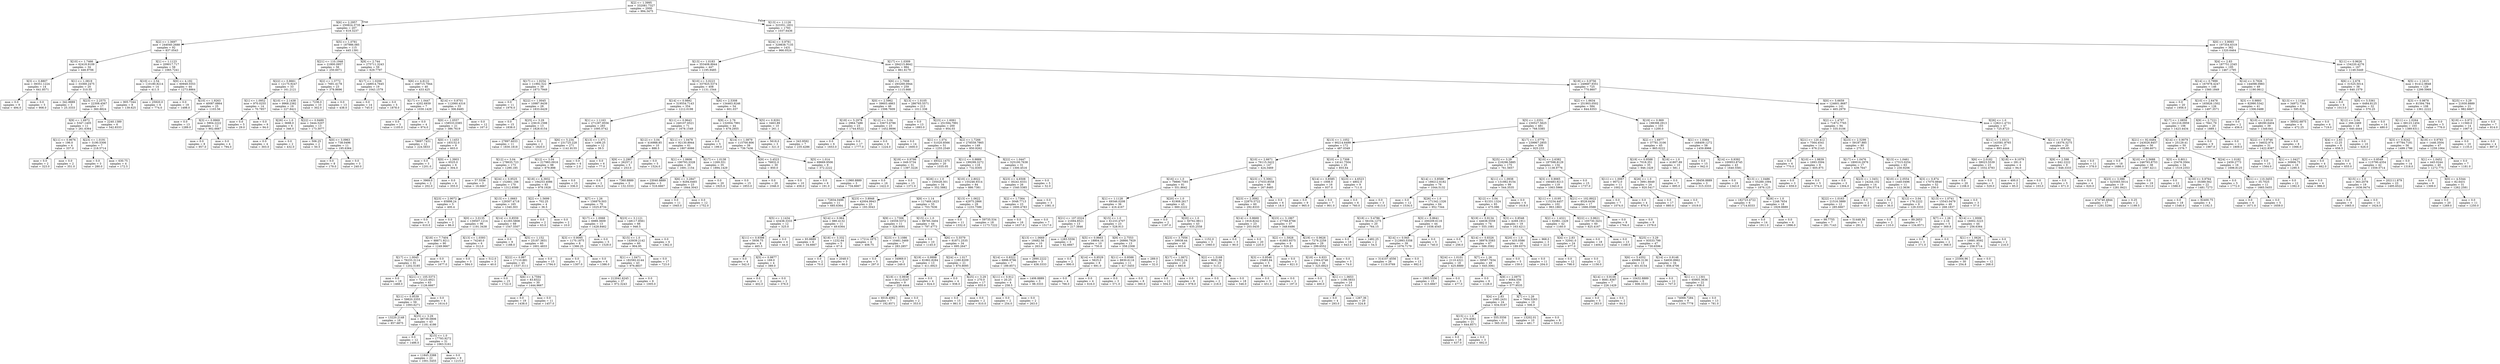 digraph Tree {
node [shape=box] ;
0 [label="X[2] <= 1.3995\nmse = 332081.7327\nsamples = 2000\nvalue = 994.3475"] ;
1 [label="X[6] <= 2.2957\nmse = 250824.3735\nsamples = 207\nvalue = 619.3237"] ;
0 -> 1 [labeldistance=2.5, labelangle=45, headlabel="True"] ;
2 [label="X[2] <= 1.3697\nmse = 244040.2688\nsamples = 92\nvalue = 837.0543"] ;
1 -> 2 ;
3 [label="X[10] <= 1.7466\nmse = 62418.9109\nsamples = 34\nvalue = 446.9706"] ;
2 -> 3 ;
4 [label="X[3] <= 0.8807\nmse = 39351.1224\nsamples = 14\nvalue = 641.8571"] ;
3 -> 4 ;
5 [label="mse = 0.0\nsamples = 9\nvalue = 494.0"] ;
4 -> 5 ;
6 [label="mse = 0.0\nsamples = 5\nvalue = 908.0"] ;
4 -> 6 ;
7 [label="X[1] <= 1.0819\nmse = 33369.2475\nsamples = 20\nvalue = 310.55"] ;
3 -> 7 ;
8 [label="mse = 342.8889\nsamples = 3\nvalue = 25.3333"] ;
7 -> 8 ;
9 [label="X[23] <= 2.2575\nmse = 22308.4567\nsamples = 17\nvalue = 360.8824"] ;
7 -> 9 ;
10 [label="X[9] <= 1.6972\nmse = 5347.1405\nsamples = 11\nvalue = 261.6364"] ;
9 -> 10 ;
11 [label="X[11] <= 0.9676\nmse = 196.0\nsamples = 4\nvalue = 337.0"] ;
10 -> 11 ;
12 [label="mse = 0.0\nsamples = 2\nvalue = 323.0"] ;
11 -> 12 ;
13 [label="mse = 0.0\nsamples = 2\nvalue = 351.0"] ;
11 -> 13 ;
14 [label="X[23] <= 1.0191\nmse = 3190.5306\nsamples = 7\nvalue = 218.5714"] ;
10 -> 14 ;
15 [label="mse = 0.0\nsamples = 3\nvalue = 280.0"] ;
14 -> 15 ;
16 [label="mse = 630.75\nsamples = 4\nvalue = 172.5"] ;
14 -> 16 ;
17 [label="mse = 2240.1389\nsamples = 6\nvalue = 542.8333"] ;
9 -> 17 ;
18 [label="X[1] <= 1.1123\nmse = 209017.717\nsamples = 58\nvalue = 1065.7241"] ;
2 -> 18 ;
19 [label="X[10] <= 2.54\nmse = 110180.8214\nsamples = 14\nvalue = 411.5"] ;
18 -> 19 ;
20 [label="mse = 905.7344\nsamples = 8\nvalue = 139.625"] ;
19 -> 20 ;
21 [label="mse = 25920.0\nsamples = 6\nvalue = 774.0"] ;
19 -> 21 ;
22 [label="X[0] <= 4.192\nmse = 60949.5553\nsamples = 44\nvalue = 1273.8864"] ;
18 -> 22 ;
23 [label="mse = 0.0\nsamples = 19\nvalue = 1498.0"] ;
22 -> 23 ;
24 [label="X[10] <= 1.9263\nmse = 40087.6864\nsamples = 25\nvalue = 1103.56"] ;
22 -> 24 ;
25 [label="mse = 0.0\nsamples = 13\nvalue = 1289.0"] ;
24 -> 25 ;
26 [label="X[3] <= 0.9969\nmse = 5904.2222\nsamples = 12\nvalue = 902.6667"] ;
24 -> 26 ;
27 [label="mse = 0.0\nsamples = 8\nvalue = 957.0"] ;
26 -> 27 ;
28 [label="mse = 0.0\nsamples = 4\nvalue = 794.0"] ;
26 -> 28 ;
29 [label="X[5] <= 1.0781\nmse = 187986.085\nsamples = 115\nvalue = 445.1391"] ;
1 -> 29 ;
30 [label="X[21] <= 110.1946\nmse = 21800.0957\nsamples = 56\nvalue = 250.6071"] ;
29 -> 30 ;
31 [label="X[22] <= 0.8661\nmse = 12175.9247\nsamples = 33\nvalue = 161.2121"] ;
30 -> 31 ;
32 [label="X[1] <= 1.0952\nmse = 970.0255\nsamples = 14\nvalue = 70.7857"] ;
31 -> 32 ;
33 [label="mse = 0.0\nsamples = 5\nvalue = 29.0"] ;
32 -> 33 ;
34 [label="mse = 0.0\nsamples = 9\nvalue = 94.0"] ;
32 -> 34 ;
35 [label="X[10] <= 2.1438\nmse = 9968.2382\nsamples = 19\nvalue = 227.8421"] ;
31 -> 35 ;
36 [label="X[26] <= 1.0\nmse = 3698.0\nsamples = 6\nvalue = 346.0"] ;
35 -> 36 ;
37 [label="mse = 0.0\nsamples = 4\nvalue = 303.0"] ;
36 -> 37 ;
38 [label="mse = 0.0\nsamples = 2\nvalue = 432.0"] ;
36 -> 38 ;
39 [label="X[22] <= 0.9489\nmse = 3444.5207\nsamples = 13\nvalue = 173.3077"] ;
35 -> 39 ;
40 [label="mse = 506.25\nsamples = 2\nvalue = 50.5"] ;
39 -> 40 ;
41 [label="X[0] <= 3.0963\nmse = 738.0496\nsamples = 11\nvalue = 195.6364"] ;
39 -> 41 ;
42 [label="mse = 0.0\nsamples = 8\nvalue = 179.0"] ;
41 -> 42 ;
43 [label="mse = 0.0\nsamples = 3\nvalue = 240.0"] ;
41 -> 43 ;
44 [label="X[2] <= 1.3772\nmse = 7691.4178\nsamples = 23\nvalue = 378.8696"] ;
30 -> 44 ;
45 [label="mse = 7236.0\nsamples = 10\nvalue = 302.0"] ;
44 -> 45 ;
46 [label="mse = 0.0\nsamples = 13\nvalue = 438.0"] ;
44 -> 46 ;
47 [label="X[9] <= 2.744\nmse = 275711.3243\nsamples = 59\nvalue = 629.7797"] ;
29 -> 47 ;
48 [label="X[17] <= 1.0206\nmse = 248914.7645\nsamples = 19\nvalue = 1043.1579"] ;
47 -> 48 ;
49 [label="mse = 0.0\nsamples = 14\nvalue = 745.0"] ;
48 -> 49 ;
50 [label="mse = 0.0\nsamples = 5\nvalue = 1878.0"] ;
48 -> 50 ;
51 [label="X[6] <= 4.8122\nmse = 168715.7944\nsamples = 40\nvalue = 433.425"] ;
47 -> 51 ;
52 [label="X[17] <= 1.0447\nmse = 4202.6939\nsamples = 7\nvalue = 1030.1429"] ;
51 -> 52 ;
53 [label="mse = 0.0\nsamples = 3\nvalue = 1105.0"] ;
52 -> 53 ;
54 [label="mse = 0.0\nsamples = 4\nvalue = 974.0"] ;
52 -> 54 ;
55 [label="X[14] <= 0.8701\nmse = 112060.4316\nsamples = 33\nvalue = 306.8485"] ;
51 -> 55 ;
56 [label="X[0] <= 1.0557\nmse = 158533.0385\nsamples = 21\nvalue = 386.7619"] ;
55 -> 56 ;
57 [label="mse = 78697.7431\nsamples = 12\nvalue = 224.5833"] ;
56 -> 57 ;
58 [label="X[0] <= 1.1453\nmse = 183152.0\nsamples = 9\nvalue = 603.0"] ;
56 -> 58 ;
59 [label="mse = 0.0\nsamples = 3\nvalue = 1201.0"] ;
58 -> 59 ;
60 [label="X[0] <= 1.3903\nmse = 6525.0\nsamples = 6\nvalue = 304.0"] ;
58 -> 60 ;
61 [label="mse = 3969.0\nsamples = 2\nvalue = 202.0"] ;
60 -> 61 ;
62 [label="mse = 0.0\nsamples = 4\nvalue = 355.0"] ;
60 -> 62 ;
63 [label="mse = 0.0\nsamples = 12\nvalue = 167.0"] ;
55 -> 63 ;
64 [label="X[13] <= 1.1126\nmse = 323351.1831\nsamples = 1793\nvalue = 1037.6436"] ;
0 -> 64 [labeldistance=2.5, labelangle=-45, headlabel="False"] ;
65 [label="X[24] <= 0.9781\nmse = 329838.7135\nsamples = 1431\nvalue = 966.0524"] ;
64 -> 65 ;
66 [label="X[13] <= 1.0183\nmse = 353408.8944\nsamples = 447\nvalue = 1195.9485"] ;
65 -> 66 ;
67 [label="X[17] <= 1.0254\nmse = 11992.522\nsamples = 39\nvalue = 1873.7949"] ;
66 -> 67 ;
68 [label="mse = 0.0\nsamples = 11\nvalue = 1976.0"] ;
67 -> 68 ;
69 [label="X[22] <= 1.0045\nmse = 10987.9439\nsamples = 28\nvalue = 1833.6429"] ;
67 -> 69 ;
70 [label="mse = 0.0\nsamples = 15\nvalue = 1838.0"] ;
69 -> 70 ;
71 [label="X[25] <= 3.29\nmse = 23619.1598\nsamples = 13\nvalue = 1828.6154"] ;
69 -> 71 ;
72 [label="mse = 27897.6033\nsamples = 11\nvalue = 1830.1818"] ;
71 -> 72 ;
73 [label="mse = 0.0\nsamples = 2\nvalue = 1820.0"] ;
71 -> 73 ;
74 [label="X[10] <= 3.0223\nmse = 337925.5374\nsamples = 408\nvalue = 1131.1544"] ;
66 -> 74 ;
75 [label="X[14] <= 0.9892\nmse = 319554.7143\nsamples = 354\nvalue = 1212.0198"] ;
74 -> 75 ;
76 [label="X[1] <= 1.1163\nmse = 271297.9556\nsamples = 283\nvalue = 1095.0742"] ;
75 -> 76 ;
77 [label="X[6] <= 5.234\nmse = 231725.228\nsamples = 271\nvalue = 1141.8155"] ;
76 -> 77 ;
78 [label="X[12] <= 3.04\nmse = 178635.723\nsamples = 173\nvalue = 1290.185"] ;
77 -> 78 ;
79 [label="mse = 57.5556\nsamples = 3\nvalue = 16.6667"] ;
78 -> 79 ;
80 [label="X[24] <= 0.9525\nmse = 152661.166\nsamples = 170\nvalue = 1312.6588"] ;
78 -> 80 ;
81 [label="X[23] <= 2.9072\nmse = 65898.24\nsamples = 5\nvalue = 400.4"] ;
80 -> 81 ;
82 [label="mse = 0.0\nsamples = 3\nvalue = 610.0"] ;
81 -> 82 ;
83 [label="mse = 0.0\nsamples = 2\nvalue = 86.0"] ;
81 -> 83 ;
84 [label="X[13] <= 1.0663\nmse = 129307.4718\nsamples = 165\nvalue = 1340.303"] ;
80 -> 84 ;
85 [label="X[0] <= 3.0135\nmse = 139507.1214\nsamples = 96\nvalue = 1191.3438"] ;
84 -> 85 ;
86 [label="X[18] <= 7.7404\nmse = 88871.9211\nsamples = 90\nvalue = 1249.9667"] ;
85 -> 86 ;
87 [label="X[17] <= 1.0045\nmse = 76233.3114\nsamples = 81\nvalue = 1202.5185"] ;
86 -> 87 ;
88 [label="mse = 0.0\nsamples = 18\nvalue = 1468.0"] ;
87 -> 88 ;
89 [label="X[21] <= 105.5373\nmse = 72123.4921\nsamples = 63\nvalue = 1126.6667"] ;
87 -> 89 ;
90 [label="X[11] <= 0.9539\nmse = 59820.3355\nsamples = 59\nvalue = 1093.6271"] ;
89 -> 90 ;
91 [label="mse = 13220.2148\nsamples = 16\nvalue = 857.6875"] ;
90 -> 91 ;
92 [label="X[25] <= 3.29\nmse = 48739.0806\nsamples = 43\nvalue = 1181.4186"] ;
90 -> 92 ;
93 [label="mse = 0.0\nsamples = 12\nvalue = 1486.0"] ;
92 -> 93 ;
94 [label="X[15] <= 1.0\nmse = 17793.9272\nsamples = 31\nvalue = 1063.5161"] ;
92 -> 94 ;
95 [label="mse = 11845.3388\nsamples = 22\nvalue = 1001.5455"] ;
94 -> 95 ;
96 [label="mse = 0.0\nsamples = 9\nvalue = 1215.0"] ;
94 -> 96 ;
97 [label="mse = 0.0\nsamples = 4\nvalue = 1614.0"] ;
89 -> 97 ;
98 [label="mse = 0.0\nsamples = 9\nvalue = 1677.0"] ;
86 -> 98 ;
99 [label="X[13] <= 1.0393\nmse = 74240.0\nsamples = 6\nvalue = 312.0"] ;
85 -> 99 ;
100 [label="mse = 0.0\nsamples = 3\nvalue = 584.0"] ;
99 -> 100 ;
101 [label="mse = 512.0\nsamples = 3\nvalue = 40.0"] ;
99 -> 101 ;
102 [label="X[14] <= 0.8559\nmse = 41293.5808\nsamples = 69\nvalue = 1547.5507"] ;
84 -> 102 ;
103 [label="mse = 0.0\nsamples = 9\nvalue = 1188.0"] ;
102 -> 103 ;
104 [label="X[5] <= 1.152\nmse = 25187.3831\nsamples = 60\nvalue = 1601.4833"] ;
102 -> 104 ;
105 [label="X[22] <= 0.997\nmse = 17110.881\nsamples = 45\nvalue = 1537.3111"] ;
104 -> 105 ;
106 [label="mse = 0.0\nsamples = 15\nvalue = 1722.0"] ;
105 -> 106 ;
107 [label="X[6] <= 4.7594\nmse = 83.8322\nsamples = 30\nvalue = 1444.9667"] ;
105 -> 107 ;
108 [label="mse = 0.0\nsamples = 19\nvalue = 1438.0"] ;
107 -> 108 ;
109 [label="mse = 0.0\nsamples = 11\nvalue = 1457.0"] ;
107 -> 109 ;
110 [label="mse = 0.0\nsamples = 15\nvalue = 1794.0"] ;
104 -> 110 ;
111 [label="X[12] <= 3.04\nmse = 217983.0916\nsamples = 98\nvalue = 879.898"] ;
77 -> 111 ;
112 [label="X[18] <= 4.3932\nmse = 194253.4086\nsamples = 83\nvalue = 978.1928"] ;
111 -> 112 ;
113 [label="X[2] <= 1.5699\nmse = 702.25\nsamples = 4\nvalue = 36.5"] ;
112 -> 113 ;
114 [label="mse = 0.0\nsamples = 2\nvalue = 63.0"] ;
113 -> 114 ;
115 [label="mse = 0.0\nsamples = 2\nvalue = 10.0"] ;
113 -> 115 ;
116 [label="X[7] <= 1.26\nmse = 156879.503\nsamples = 79\nvalue = 1025.8734"] ;
112 -> 116 ;
117 [label="X[17] <= 1.0068\nmse = 6989.3609\nsamples = 13\nvalue = 1428.8462"] ;
116 -> 117 ;
118 [label="X[3] <= 0.9095\nmse = 1170.1875\nsamples = 8\nvalue = 1366.25"] ;
117 -> 118 ;
119 [label="mse = 0.0\nsamples = 2\nvalue = 1307.0"] ;
118 -> 119 ;
120 [label="mse = 0.0\nsamples = 6\nvalue = 1386.0"] ;
118 -> 120 ;
121 [label="mse = 0.0\nsamples = 5\nvalue = 1529.0"] ;
117 -> 121 ;
122 [label="X[23] <= 3.1121\nmse = 148117.8561\nsamples = 66\nvalue = 946.5"] ;
116 -> 122 ;
123 [label="X[15] <= 1.0\nmse = 143939.2142\nsamples = 60\nvalue = 904.95"] ;
122 -> 123 ;
124 [label="X[1] <= 1.0471\nmse = 182582.6144\nsamples = 43\nvalue = 976.8837"] ;
123 -> 124 ;
125 [label="mse = 212041.6245\nsamples = 37\nvalue = 972.3243"] ;
124 -> 125 ;
126 [label="mse = 0.0\nsamples = 6\nvalue = 1005.0"] ;
124 -> 126 ;
127 [label="mse = 0.0\nsamples = 17\nvalue = 723.0"] ;
123 -> 127 ;
128 [label="mse = 0.0\nsamples = 6\nvalue = 1362.0"] ;
122 -> 128 ;
129 [label="mse = 0.0\nsamples = 15\nvalue = 336.0"] ;
111 -> 129 ;
130 [label="X[13] <= 1.071\nmse = 1406.25\nsamples = 12\nvalue = 39.5"] ;
76 -> 130 ;
131 [label="mse = 0.0\nsamples = 6\nvalue = 2.0"] ;
130 -> 131 ;
132 [label="mse = 0.0\nsamples = 6\nvalue = 77.0"] ;
130 -> 132 ;
133 [label="X[11] <= 0.9643\nmse = 240107.6521\nsamples = 71\nvalue = 1678.1549"] ;
75 -> 133 ;
134 [label="X[12] <= 3.04\nmse = 416988.85\nsamples = 10\nvalue = 888.5"] ;
133 -> 134 ;
135 [label="X[9] <= 2.2907\nmse = 26257.2\nsamples = 5\nvalue = 253.0"] ;
134 -> 135 ;
136 [label="mse = 0.0\nsamples = 2\nvalue = 434.0"] ;
135 -> 136 ;
137 [label="mse = 7360.8889\nsamples = 3\nvalue = 132.3333"] ;
135 -> 137 ;
138 [label="mse = 0.0\nsamples = 5\nvalue = 1524.0"] ;
134 -> 138 ;
139 [label="X[11] <= 1.0478\nmse = 92130.8944\nsamples = 61\nvalue = 1807.6066"] ;
133 -> 139 ;
140 [label="X[1] <= 1.0606\nmse = 190793.3328\nsamples = 26\nvalue = 1691.1154"] ;
139 -> 140 ;
141 [label="mse = 23040.8889\nsamples = 3\nvalue = 516.6667"] ;
140 -> 141 ;
142 [label="X[6] <= 3.2847\nmse = 9294.6465\nsamples = 23\nvalue = 1844.3043"] ;
140 -> 142 ;
143 [label="mse = 0.0\nsamples = 11\nvalue = 1945.0"] ;
142 -> 143 ;
144 [label="mse = 0.0\nsamples = 12\nvalue = 1752.0"] ;
142 -> 144 ;
145 [label="X[17] <= 1.0138\nmse = 1269.551\nsamples = 35\nvalue = 1894.1429"] ;
139 -> 145 ;
146 [label="mse = 0.0\nsamples = 20\nvalue = 1925.0"] ;
145 -> 146 ;
147 [label="mse = 0.0\nsamples = 15\nvalue = 1853.0"] ;
145 -> 147 ;
148 [label="X[6] <= 2.5308\nmse = 134463.9246\nsamples = 54\nvalue = 601.037"] ;
74 -> 148 ;
149 [label="X[9] <= 2.76\nmse = 132004.7991\nsamples = 44\nvalue = 678.2955"] ;
148 -> 149 ;
150 [label="mse = 0.0\nsamples = 5\nvalue = 199.0"] ;
149 -> 150 ;
151 [label="X[14] <= 1.0879\nmse = 115700.806\nsamples = 39\nvalue = 739.7436"] ;
149 -> 151 ;
152 [label="X[9] <= 3.4523\nmse = 76832.0\nsamples = 30\nvalue = 850.0"] ;
151 -> 152 ;
153 [label="mse = 0.0\nsamples = 20\nvalue = 1046.0"] ;
152 -> 153 ;
154 [label="mse = 0.0\nsamples = 10\nvalue = 458.0"] ;
152 -> 154 ;
155 [label="X[5] <= 1.014\nmse = 69669.9506\nsamples = 9\nvalue = 372.2222"] ;
151 -> 155 ;
156 [label="mse = 0.0\nsamples = 6\nvalue = 191.0"] ;
155 -> 156 ;
157 [label="mse = 11960.8889\nsamples = 3\nvalue = 734.6667"] ;
155 -> 157 ;
158 [label="X[5] <= 0.9291\nmse = 3463.89\nsamples = 10\nvalue = 261.1"] ;
148 -> 158 ;
159 [label="mse = 5618.0\nsamples = 3\nvalue = 321.0"] ;
158 -> 159 ;
160 [label="mse = 343.9592\nsamples = 7\nvalue = 235.4286"] ;
158 -> 160 ;
161 [label="X[17] <= 1.0309\nmse = 284215.8642\nsamples = 984\nvalue = 861.6179"] ;
65 -> 161 ;
162 [label="X[6] <= 1.7008\nmse = 293269.0944\nsamples = 259\nvalue = 1115.668"] ;
161 -> 162 ;
163 [label="X[0] <= 2.5962\nmse = 39603.4863\nsamples = 46\nvalue = 1598.7609"] ;
162 -> 163 ;
164 [label="X[18] <= 5.2978\nmse = 2964.7486\nsamples = 23\nvalue = 1744.6522"] ;
163 -> 164 ;
165 [label="mse = 0.0\nsamples = 6\nvalue = 1653.0"] ;
164 -> 165 ;
166 [label="mse = 0.0\nsamples = 17\nvalue = 1777.0"] ;
164 -> 166 ;
167 [label="X[12] <= 3.04\nmse = 33673.6786\nsamples = 23\nvalue = 1452.8696"] ;
163 -> 167 ;
168 [label="mse = 0.0\nsamples = 9\nvalue = 1224.0"] ;
167 -> 168 ;
169 [label="mse = 0.0\nsamples = 14\nvalue = 1600.0"] ;
167 -> 169 ;
170 [label="X[13] <= 1.0105\nmse = 286765.5571\nsamples = 213\nvalue = 1011.338"] ;
162 -> 170 ;
171 [label="mse = 0.0\nsamples = 13\nvalue = 1893.0"] ;
170 -> 171 ;
172 [label="X[23] <= 1.6061\nmse = 251594.7991\nsamples = 200\nvalue = 954.03"] ;
170 -> 172 ;
173 [label="X[1] <= 1.074\nmse = 51020.8566\nsamples = 51\nvalue = 1255.2549"] ;
172 -> 173 ;
174 [label="X[19] <= 0.9786\nmse = 649.5734\nsamples = 31\nvalue = 1397.3226"] ;
173 -> 174 ;
175 [label="mse = 0.0\nsamples = 16\nvalue = 1422.0"] ;
174 -> 175 ;
176 [label="mse = 0.0\nsamples = 15\nvalue = 1371.0"] ;
174 -> 176 ;
177 [label="mse = 49322.1475\nsamples = 20\nvalue = 1035.05"] ;
173 -> 177 ;
178 [label="X[2] <= 1.7266\nmse = 278559.7865\nsamples = 149\nvalue = 850.9262"] ;
172 -> 178 ;
179 [label="X[11] <= 0.9889\nmse = 199299.3272\nsamples = 118\nvalue = 732.8305"] ;
178 -> 179 ;
180 [label="X[26] <= 1.0\nmse = 105028.301\nsamples = 34\nvalue = 352.5882"] ;
179 -> 180 ;
181 [label="mse = 72834.0496\nsamples = 11\nvalue = 685.6364"] ;
180 -> 181 ;
182 [label="X[23] <= 3.8948\nmse = 42004.9943\nsamples = 23\nvalue = 193.3043"] ;
180 -> 182 ;
183 [label="X[5] <= 1.1434\nmse = 43438.3333\nsamples = 12\nvalue = 325.0"] ;
182 -> 183 ;
184 [label="X[11] <= 0.9398\nmse = 5936.75\nsamples = 8\nvalue = 465.5"] ;
183 -> 184 ;
185 [label="mse = 0.0\nsamples = 4\nvalue = 542.0"] ;
184 -> 185 ;
186 [label="X[5] <= 0.9877\nmse = 169.0\nsamples = 4\nvalue = 389.0"] ;
184 -> 186 ;
187 [label="mse = 0.0\nsamples = 2\nvalue = 402.0"] ;
186 -> 187 ;
188 [label="mse = 0.0\nsamples = 2\nvalue = 376.0"] ;
186 -> 188 ;
189 [label="mse = 0.0\nsamples = 4\nvalue = 44.0"] ;
183 -> 189 ;
190 [label="X[14] <= 0.964\nmse = 880.4132\nsamples = 11\nvalue = 49.6364"] ;
182 -> 190 ;
191 [label="mse = 93.8889\nsamples = 6\nvalue = 34.6667"] ;
190 -> 191 ;
192 [label="X[18] <= 3.332\nmse = 1232.64\nsamples = 5\nvalue = 67.6"] ;
190 -> 192 ;
193 [label="mse = 0.0\nsamples = 2\nvalue = 70.0"] ;
192 -> 193 ;
194 [label="mse = 2048.0\nsamples = 3\nvalue = 66.0"] ;
192 -> 194 ;
195 [label="X[10] <= 2.8022\nmse = 155246.9314\nsamples = 84\nvalue = 886.7381"] ;
179 -> 195 ;
196 [label="X[8] <= 1.14\nmse = 117469.1623\nsamples = 55\nvalue = 703.7636"] ;
195 -> 196 ;
197 [label="X[9] <= 1.7306\nmse = 16559.5372\nsamples = 11\nvalue = 328.9091"] ;
196 -> 197 ;
198 [label="mse = 17214.1875\nsamples = 4\nvalue = 408.75"] ;
197 -> 198 ;
199 [label="X[23] <= 3.1086\nmse = 10461.3469\nsamples = 7\nvalue = 283.2857"] ;
197 -> 199 ;
200 [label="mse = 0.0\nsamples = 5\nvalue = 297.0"] ;
199 -> 200 ;
201 [label="mse = 34969.0\nsamples = 2\nvalue = 249.0"] ;
199 -> 201 ;
202 [label="X[15] <= 1.0\nmse = 98785.3404\nsamples = 44\nvalue = 797.4773"] ;
196 -> 202 ;
203 [label="mse = 0.0\nsamples = 10\nvalue = 1145.0"] ;
202 -> 203 ;
204 [label="X[6] <= 5.5579\nmse = 81871.2535\nsamples = 34\nvalue = 695.2647"] ;
202 -> 204 ;
205 [label="X[19] <= 0.9998\nmse = 81862.8284\nsamples = 13\nvalue = 411.6923"] ;
204 -> 205 ;
206 [label="X[19] <= 0.9938\nmse = 9112.0247\nsamples = 9\nvalue = 228.4444"] ;
205 -> 206 ;
207 [label="mse = 6016.4082\nsamples = 7\nvalue = 192.8571"] ;
206 -> 207 ;
208 [label="mse = 0.0\nsamples = 2\nvalue = 353.0"] ;
206 -> 208 ;
209 [label="mse = 0.0\nsamples = 4\nvalue = 824.0"] ;
205 -> 209 ;
210 [label="X[24] <= 1.017\nmse = 1280.8209\nsamples = 21\nvalue = 870.8095"] ;
204 -> 210 ;
211 [label="mse = 0.0\nsamples = 4\nvalue = 938.0"] ;
210 -> 211 ;
212 [label="X[25] <= 3.29\nmse = 270.0\nsamples = 17\nvalue = 855.0"] ;
210 -> 212 ;
213 [label="mse = 0.0\nsamples = 15\nvalue = 861.0"] ;
212 -> 213 ;
214 [label="mse = 0.0\nsamples = 2\nvalue = 810.0"] ;
212 -> 214 ;
215 [label="X[13] <= 1.0622\nmse = 42975.2866\nsamples = 29\nvalue = 1233.7586"] ;
195 -> 215 ;
216 [label="mse = 0.0\nsamples = 11\nvalue = 1332.0"] ;
215 -> 216 ;
217 [label="mse = 59735.534\nsamples = 18\nvalue = 1173.7222"] ;
215 -> 217 ;
218 [label="X[22] <= 1.0447\nmse = 325100.7638\nsamples = 31\nvalue = 1300.4516"] ;
178 -> 218 ;
219 [label="X[23] <= 4.6508\nmse = 30241.6331\nsamples = 26\nvalue = 1540.5385"] ;
218 -> 219 ;
220 [label="X[2] <= 1.7364\nmse = 3048.7713\nsamples = 23\nvalue = 1600.4783"] ;
219 -> 220 ;
221 [label="mse = 0.0\nsamples = 16\nvalue = 1637.0"] ;
220 -> 221 ;
222 [label="mse = 0.0\nsamples = 7\nvalue = 1517.0"] ;
220 -> 222 ;
223 [label="mse = 0.0\nsamples = 3\nvalue = 1081.0"] ;
219 -> 223 ;
224 [label="mse = 0.0\nsamples = 5\nvalue = 52.0"] ;
218 -> 224 ;
225 [label="X[19] <= 0.9756\nmse = 249687.9351\nsamples = 725\nvalue = 770.8607"] ;
161 -> 225 ;
226 [label="X[2] <= 1.6634\nmse = 251903.0502\nsamples = 584\nvalue = 844.6353"] ;
225 -> 226 ;
227 [label="X[5] <= 1.0351\nmse = 230527.5625\nsamples = 481\nvalue = 768.5385"] ;
226 -> 227 ;
228 [label="X[13] <= 1.1052\nmse = 90214.6499\nsamples = 172\nvalue = 487.0349"] ;
227 -> 228 ;
229 [label="X[10] <= 2.6671\nmse = 76115.3422\nsamples = 147\nvalue = 424.3469"] ;
228 -> 229 ;
230 [label="X[16] <= 1.0\nmse = 79890.7593\nsamples = 81\nvalue = 551.8642"] ;
229 -> 230 ;
231 [label="X[1] <= 1.1128\nmse = 69346.0208\nsamples = 36\nvalue = 416.4167"] ;
230 -> 231 ;
232 [label="X[21] <= 107.0324\nmse = 21694.8521\nsamples = 13\nvalue = 217.3846"] ;
231 -> 232 ;
233 [label="X[13] <= 1.0669\nmse = 18482.56\nsamples = 10\nvalue = 263.8"] ;
232 -> 233 ;
234 [label="X[14] <= 0.8322\nmse = 6896.9796\nsamples = 7\nvalue = 189.8571"] ;
233 -> 234 ;
235 [label="X[11] <= 0.912\nmse = 20.25\nsamples = 4\nvalue = 258.5"] ;
234 -> 235 ;
236 [label="mse = 0.0\nsamples = 2\nvalue = 254.0"] ;
235 -> 236 ;
237 [label="mse = 0.0\nsamples = 2\nvalue = 263.0"] ;
235 -> 237 ;
238 [label="mse = 1406.8889\nsamples = 3\nvalue = 98.3333"] ;
234 -> 238 ;
239 [label="mse = 2990.2222\nsamples = 3\nvalue = 436.3333"] ;
233 -> 239 ;
240 [label="mse = 1283.5556\nsamples = 3\nvalue = 62.6667"] ;
232 -> 240 ;
241 [label="X[15] <= 1.0\nmse = 61233.4707\nsamples = 23\nvalue = 528.913"] ;
231 -> 241 ;
242 [label="X[5] <= 0.9663\nmse = 18804.16\nsamples = 10\nvalue = 750.8"] ;
241 -> 242 ;
243 [label="mse = 0.0\nsamples = 2\nvalue = 990.0"] ;
242 -> 243 ;
244 [label="X[14] <= 0.9529\nmse = 5625.0\nsamples = 8\nvalue = 691.0"] ;
242 -> 244 ;
245 [label="mse = 0.0\nsamples = 4\nvalue = 766.0"] ;
244 -> 245 ;
246 [label="mse = 0.0\nsamples = 4\nvalue = 616.0"] ;
244 -> 246 ;
247 [label="X[9] <= 2.7553\nmse = 26866.7929\nsamples = 13\nvalue = 358.2308"] ;
241 -> 247 ;
248 [label="X[11] <= 0.9588\nmse = 8830.6116\nsamples = 11\nvalue = 417.5455"] ;
247 -> 248 ;
249 [label="mse = 0.0\nsamples = 3\nvalue = 571.0"] ;
248 -> 249 ;
250 [label="mse = 0.0\nsamples = 8\nvalue = 360.0"] ;
248 -> 250 ;
251 [label="mse = 289.0\nsamples = 2\nvalue = 32.0"] ;
247 -> 251 ;
252 [label="X[20] <= 1.0\nmse = 61908.2617\nsamples = 45\nvalue = 660.2222"] ;
230 -> 252 ;
253 [label="mse = 0.0\nsamples = 2\nvalue = 1197.0"] ;
252 -> 253 ;
254 [label="X[20] <= 1.0\nmse = 50762.9811\nsamples = 43\nvalue = 635.2558"] ;
252 -> 254 ;
255 [label="X[23] <= 3.7056\nmse = 39938.44\nsamples = 40\nvalue = 603.4"] ;
254 -> 255 ;
256 [label="X[17] <= 1.0672\nmse = 53922.24\nsamples = 20\nvalue = 693.6"] ;
255 -> 256 ;
257 [label="mse = 0.0\nsamples = 12\nvalue = 504.0"] ;
256 -> 257 ;
258 [label="mse = 0.0\nsamples = 8\nvalue = 978.0"] ;
256 -> 258 ;
259 [label="X[2] <= 1.5168\nmse = 9682.56\nsamples = 20\nvalue = 513.2"] ;
255 -> 259 ;
260 [label="mse = 0.0\nsamples = 2\nvalue = 218.0"] ;
259 -> 260 ;
261 [label="mse = 0.0\nsamples = 18\nvalue = 546.0"] ;
259 -> 261 ;
262 [label="mse = 1152.0\nsamples = 3\nvalue = 1060.0"] ;
254 -> 262 ;
263 [label="X[23] <= 5.3061\nmse = 27033.8558\nsamples = 66\nvalue = 267.8485"] ;
229 -> 263 ;
264 [label="X[23] <= 2.3092\nmse = 22870.5722\nsamples = 60\nvalue = 292.8333"] ;
263 -> 264 ;
265 [label="X[14] <= 0.8669\nmse = 1916.8242\nsamples = 23\nvalue = 203.0435"] ;
264 -> 265 ;
266 [label="mse = 0.0\nsamples = 3\nvalue = 90.0"] ;
265 -> 266 ;
267 [label="mse = 0.0\nsamples = 20\nvalue = 220.0"] ;
265 -> 267 ;
268 [label="X[23] <= 3.1867\nmse = 27768.8766\nsamples = 37\nvalue = 348.6486"] ;
264 -> 268 ;
269 [label="X[2] <= 1.5928\nmse = 61803.9375\nsamples = 8\nvalue = 526.25"] ;
268 -> 269 ;
270 [label="X[3] <= 0.9546\nmse = 15483.84\nsamples = 5\nvalue = 349.4"] ;
269 -> 270 ;
271 [label="mse = 0.0\nsamples = 3\nvalue = 451.0"] ;
270 -> 271 ;
272 [label="mse = 0.0\nsamples = 2\nvalue = 197.0"] ;
270 -> 272 ;
273 [label="mse = 0.0\nsamples = 3\nvalue = 821.0"] ;
269 -> 273 ;
274 [label="X[19] <= 0.9626\nmse = 7278.2259\nsamples = 29\nvalue = 299.6552"] ;
268 -> 274 ;
275 [label="X[18] <= 6.933\nmse = 1564.6746\nsamples = 26\nvalue = 325.6923"] ;
274 -> 275 ;
276 [label="mse = 0.0\nsamples = 2\nvalue = 400.0"] ;
275 -> 276 ;
277 [label="X[1] <= 1.0653\nmse = 1196.5833\nsamples = 24\nvalue = 319.5"] ;
275 -> 277 ;
278 [label="mse = 0.0\nsamples = 4\nvalue = 293.0"] ;
277 -> 278 ;
279 [label="mse = 1267.36\nsamples = 20\nvalue = 324.8"] ;
277 -> 279 ;
280 [label="mse = 0.0\nsamples = 3\nvalue = 74.0"] ;
274 -> 280 ;
281 [label="mse = 0.0\nsamples = 6\nvalue = 18.0"] ;
263 -> 281 ;
282 [label="X[10] <= 2.7308\nmse = 14141.7504\nsamples = 25\nvalue = 855.64"] ;
228 -> 282 ;
283 [label="X[14] <= 0.8585\nmse = 1008.0\nsamples = 16\nvalue = 937.0"] ;
282 -> 283 ;
284 [label="mse = 0.0\nsamples = 9\nvalue = 965.0"] ;
283 -> 284 ;
285 [label="mse = 0.0\nsamples = 7\nvalue = 901.0"] ;
283 -> 285 ;
286 [label="X[23] <= 4.6523\nmse = 4802.0\nsamples = 9\nvalue = 711.0"] ;
282 -> 286 ;
287 [label="mse = 0.0\nsamples = 6\nvalue = 760.0"] ;
286 -> 287 ;
288 [label="mse = 0.0\nsamples = 3\nvalue = 613.0"] ;
286 -> 288 ;
289 [label="X[17] <= 1.0779\nmse = 239967.2855\nsamples = 309\nvalue = 925.233"] ;
227 -> 289 ;
290 [label="X[25] <= 3.29\nmse = 218296.5885\nsamples = 175\nvalue = 761.5657"] ;
289 -> 290 ;
291 [label="X[14] <= 0.8588\nmse = 189212.6182\nsamples = 76\nvalue = 1044.5132"] ;
290 -> 291 ;
292 [label="mse = 0.0\nsamples = 12\nvalue = 1534.0"] ;
291 -> 292 ;
293 [label="X[26] <= 1.0\nmse = 171342.1326\nsamples = 64\nvalue = 952.7344"] ;
291 -> 293 ;
294 [label="X[18] <= 5.4786\nmse = 56104.1275\nsamples = 20\nvalue = 764.15"] ;
293 -> 294 ;
295 [label="mse = 0.0\nsamples = 18\nvalue = 843.0"] ;
294 -> 295 ;
296 [label="mse = 1482.25\nsamples = 2\nvalue = 54.5"] ;
294 -> 296 ;
297 [label="X[3] <= 0.8641\nmse = 200209.6116\nsamples = 44\nvalue = 1038.4545"] ;
293 -> 297 ;
298 [label="X[14] <= 0.945\nmse = 212993.5358\nsamples = 39\nvalue = 1076.7179"] ;
297 -> 298 ;
299 [label="mse = 314107.4556\nsamples = 26\nvalue = 1119.0769"] ;
298 -> 299 ;
300 [label="mse = 0.0\nsamples = 13\nvalue = 992.0"] ;
298 -> 300 ;
301 [label="mse = 0.0\nsamples = 5\nvalue = 740.0"] ;
297 -> 301 ;
302 [label="X[11] <= 1.0938\nmse = 131982.9154\nsamples = 99\nvalue = 544.3535"] ;
290 -> 302 ;
303 [label="X[12] <= 3.04\nmse = 61331.1324\nsamples = 93\nvalue = 475.086"] ;
302 -> 303 ;
304 [label="X[19] <= 0.9134\nmse = 44638.5559\nsamples = 74\nvalue = 555.1081"] ;
303 -> 304 ;
305 [label="mse = 0.0\nsamples = 7\nvalue = 256.0"] ;
304 -> 305 ;
306 [label="X[14] <= 0.8326\nmse = 38978.5583\nsamples = 67\nvalue = 586.3582"] ;
304 -> 306 ;
307 [label="X[24] <= 1.0101\nmse = 2110.4321\nsamples = 18\nvalue = 425.8889"] ;
306 -> 307 ;
308 [label="mse = 1905.5556\nsamples = 15\nvalue = 415.6667"] ;
307 -> 308 ;
309 [label="mse = 0.0\nsamples = 3\nvalue = 477.0"] ;
307 -> 309 ;
310 [label="X[7] <= 1.26\nmse = 39587.7634\nsamples = 49\nvalue = 645.3061"] ;
306 -> 310 ;
311 [label="mse = 0.0\nsamples = 6\nvalue = 1128.0"] ;
310 -> 311 ;
312 [label="X[9] <= 2.0975\nmse = 8064.556\nsamples = 43\nvalue = 577.9535"] ;
310 -> 312 ;
313 [label="X[4] <= 2.83\nmse = 1085.2431\nsamples = 24\nvalue = 634.9167"] ;
312 -> 313 ;
314 [label="X[15] <= 1.0\nmse = 370.4082\nsamples = 21\nvalue = 644.8571"] ;
313 -> 314 ;
315 [label="mse = 0.0\nsamples = 18\nvalue = 637.0"] ;
314 -> 315 ;
316 [label="mse = 0.0\nsamples = 3\nvalue = 692.0"] ;
314 -> 316 ;
317 [label="mse = 555.5556\nsamples = 3\nvalue = 565.3333"] ;
313 -> 317 ;
318 [label="X[7] <= 1.26\nmse = 7604.5263\nsamples = 19\nvalue = 506.0"] ;
312 -> 318 ;
319 [label="mse = 13202.01\nsamples = 10\nvalue = 481.7"] ;
318 -> 319 ;
320 [label="mse = 0.0\nsamples = 9\nvalue = 533.0"] ;
318 -> 320 ;
321 [label="X[3] <= 0.8548\nmse = 4269.1911\nsamples = 19\nvalue = 163.4211"] ;
303 -> 321 ;
322 [label="X[20] <= 1.0\nmse = 435.0586\nsamples = 16\nvalue = 189.9375"] ;
321 -> 322 ;
323 [label="mse = 0.0\nsamples = 5\nvalue = 159.0"] ;
322 -> 323 ;
324 [label="mse = 0.0\nsamples = 11\nvalue = 204.0"] ;
322 -> 324 ;
325 [label="mse = 968.0\nsamples = 3\nvalue = 22.0"] ;
321 -> 325 ;
326 [label="mse = 0.0\nsamples = 6\nvalue = 1618.0"] ;
302 -> 326 ;
327 [label="X[10] <= 2.6382\nmse = 187598.8129\nsamples = 134\nvalue = 1138.9776"] ;
289 -> 327 ;
328 [label="X[3] <= 0.9065\nmse = 160483.9213\nsamples = 119\nvalue = 1063.5966"] ;
327 -> 328 ;
329 [label="X[11] <= 1.0195\nmse = 115234.4457\nsamples = 102\nvalue = 963.1863"] ;
328 -> 329 ;
330 [label="X[2] <= 1.4321\nmse = 62961.1429\nsamples = 42\nvalue = 1160.0"] ;
329 -> 330 ;
331 [label="X[4] <= 2.83\nmse = 32041.0\nsamples = 24\nvalue = 977.0"] ;
330 -> 331 ;
332 [label="mse = 0.0\nsamples = 12\nvalue = 798.0"] ;
331 -> 332 ;
333 [label="mse = 0.0\nsamples = 12\nvalue = 1156.0"] ;
331 -> 333 ;
334 [label="mse = 0.0\nsamples = 18\nvalue = 1404.0"] ;
330 -> 334 ;
335 [label="X[22] <= 0.8621\nmse = 105730.3431\nsamples = 60\nvalue = 825.4167"] ;
329 -> 335 ;
336 [label="mse = 0.0\nsamples = 13\nvalue = 1168.0"] ;
335 -> 336 ;
337 [label="X[25] <= 3.29\nmse = 93533.799\nsamples = 47\nvalue = 730.6596"] ;
335 -> 337 ;
338 [label="X[6] <= 5.4352\nmse = 45089.3136\nsamples = 13\nvalue = 401.6154"] ;
337 -> 338 ;
339 [label="X[14] <= 0.9106\nmse = 8081.8367\nsamples = 7\nvalue = 226.1429"] ;
338 -> 339 ;
340 [label="mse = 0.0\nsamples = 5\nvalue = 283.0"] ;
339 -> 340 ;
341 [label="mse = 0.0\nsamples = 2\nvalue = 84.0"] ;
339 -> 341 ;
342 [label="mse = 10432.8889\nsamples = 6\nvalue = 606.3333"] ;
338 -> 342 ;
343 [label="X[14] <= 0.9148\nmse = 54830.8962\nsamples = 34\nvalue = 856.4706"] ;
337 -> 343 ;
344 [label="mse = 0.0\nsamples = 12\nvalue = 707.0"] ;
343 -> 344 ;
345 [label="X[1] <= 1.1301\nmse = 65905.3636\nsamples = 22\nvalue = 938.0"] ;
343 -> 345 ;
346 [label="mse = 74069.7284\nsamples = 9\nvalue = 1164.7778"] ;
345 -> 346 ;
347 [label="mse = 0.0\nsamples = 13\nvalue = 781.0"] ;
345 -> 347 ;
348 [label="X[21] <= 102.8922\nmse = 8526.6436\nsamples = 17\nvalue = 1666.0588"] ;
328 -> 348 ;
349 [label="mse = 0.0\nsamples = 8\nvalue = 1764.0"] ;
348 -> 349 ;
350 [label="mse = 0.0\nsamples = 9\nvalue = 1579.0"] ;
348 -> 350 ;
351 [label="mse = 0.0\nsamples = 15\nvalue = 1737.0"] ;
327 -> 351 ;
352 [label="X[19] <= 0.969\nmse = 198398.2913\nsamples = 103\nvalue = 1200.0"] ;
226 -> 352 ;
353 [label="X[2] <= 1.6977\nmse = 37781.3106\nsamples = 45\nvalue = 865.0222"] ;
352 -> 353 ;
354 [label="X[19] <= 0.9588\nmse = 7018.351\nsamples = 35\nvalue = 946.1429"] ;
353 -> 354 ;
355 [label="X[11] <= 1.0067\nmse = 9072.0\nsamples = 11\nvalue = 1002.0"] ;
354 -> 355 ;
356 [label="mse = 0.0\nsamples = 7\nvalue = 1074.0"] ;
355 -> 356 ;
357 [label="mse = 0.0\nsamples = 4\nvalue = 876.0"] ;
355 -> 357 ;
358 [label="X[26] <= 1.0\nmse = 3991.6649\nsamples = 24\nvalue = 920.5417"] ;
354 -> 358 ;
359 [label="mse = 0.0\nsamples = 17\nvalue = 880.0"] ;
358 -> 359 ;
360 [label="mse = 0.0\nsamples = 7\nvalue = 1019.0"] ;
358 -> 360 ;
361 [label="X[16] <= 1.0\nmse = 41807.89\nsamples = 10\nvalue = 581.1"] ;
353 -> 361 ;
362 [label="mse = 0.0\nsamples = 7\nvalue = 695.0"] ;
361 -> 362 ;
363 [label="mse = 38456.8889\nsamples = 3\nvalue = 315.3333"] ;
361 -> 363 ;
364 [label="X[1] <= 1.0364\nmse = 168409.1272\nsamples = 58\nvalue = 1459.8966"] ;
352 -> 364 ;
365 [label="mse = 0.0\nsamples = 15\nvalue = 942.0"] ;
364 -> 365 ;
366 [label="X[14] <= 0.9392\nmse = 100953.8745\nsamples = 43\nvalue = 1640.5581"] ;
364 -> 366 ;
367 [label="mse = 0.0\nsamples = 19\nvalue = 1343.0"] ;
366 -> 367 ;
368 [label="X[13] <= 1.0486\nmse = 55289.1094\nsamples = 24\nvalue = 1876.125"] ;
366 -> 368 ;
369 [label="mse = 182723.4722\nsamples = 6\nvalue = 1714.8333"] ;
368 -> 369 ;
370 [label="X[26] <= 1.0\nmse = 1248.7654\nsamples = 18\nvalue = 1929.8889"] ;
368 -> 370 ;
371 [label="mse = 0.0\nsamples = 14\nvalue = 1911.0"] ;
370 -> 371 ;
372 [label="mse = 0.0\nsamples = 4\nvalue = 1996.0"] ;
370 -> 372 ;
373 [label="X[0] <= 5.6659\nmse = 124601.8687\nsamples = 141\nvalue = 465.2979"] ;
225 -> 373 ;
374 [label="X[2] <= 1.4797\nmse = 71872.7765\nsamples = 94\nvalue = 335.0106"] ;
373 -> 374 ;
375 [label="X[21] <= 120.412\nmse = 7564.4541\nsamples = 14\nvalue = 676.2143"] ;
374 -> 375 ;
376 [label="mse = 0.0\nsamples = 6\nvalue = 770.0"] ;
375 -> 376 ;
377 [label="X[10] <= 1.9839\nmse = 1693.3594\nsamples = 8\nvalue = 605.875"] ;
375 -> 377 ;
378 [label="mse = 0.0\nsamples = 3\nvalue = 659.0"] ;
377 -> 378 ;
379 [label="mse = 0.0\nsamples = 5\nvalue = 574.0"] ;
377 -> 379 ;
380 [label="X[23] <= 2.5299\nmse = 59187.885\nsamples = 80\nvalue = 275.3"] ;
374 -> 380 ;
381 [label="X[17] <= 1.0476\nmse = 180016.2976\nsamples = 17\nvalue = 439.7647"] ;
380 -> 381 ;
382 [label="mse = 0.0\nsamples = 3\nvalue = 1304.0"] ;
381 -> 382 ;
383 [label="X[23] <= 1.3451\nmse = 24244.102\nsamples = 14\nvalue = 254.5714"] ;
381 -> 383 ;
384 [label="X[22] <= 1.0163\nmse = 21516.3889\nsamples = 12\nvalue = 285.6667"] ;
383 -> 384 ;
385 [label="mse = 98.7755\nsamples = 7\nvalue = 281.7143"] ;
384 -> 385 ;
386 [label="mse = 51448.56\nsamples = 5\nvalue = 291.2"] ;
384 -> 386 ;
387 [label="mse = 0.0\nsamples = 2\nvalue = 68.0"] ;
383 -> 387 ;
388 [label="X[13] <= 1.0461\nmse = 17315.0254\nsamples = 63\nvalue = 230.9206"] ;
380 -> 388 ;
389 [label="X[10] <= 2.0554\nmse = 1440.0496\nsamples = 11\nvalue = 112.3636"] ;
388 -> 389 ;
390 [label="mse = 0.0\nsamples = 2\nvalue = 36.0"] ;
389 -> 390 ;
391 [label="X[12] <= 3.04\nmse = 176.2222\nsamples = 9\nvalue = 129.3333"] ;
389 -> 391 ;
392 [label="mse = 0.0\nsamples = 2\nvalue = 110.0"] ;
391 -> 392 ;
393 [label="mse = 89.2653\nsamples = 7\nvalue = 134.8571"] ;
391 -> 393 ;
394 [label="X[3] <= 0.874\nmse = 17070.8846\nsamples = 52\nvalue = 256.0"] ;
388 -> 394 ;
395 [label="X[13] <= 1.0741\nmse = 15543.0479\nsamples = 49\nvalue = 268.1837"] ;
394 -> 395 ;
396 [label="X[7] <= 1.26\nmse = 2.16\nsamples = 5\nvalue = 369.8"] ;
395 -> 396 ;
397 [label="mse = 0.0\nsamples = 3\nvalue = 371.0"] ;
396 -> 397 ;
398 [label="mse = 0.0\nsamples = 2\nvalue = 368.0"] ;
396 -> 398 ;
399 [label="X[14] <= 1.0006\nmse = 16002.3223\nsamples = 44\nvalue = 256.6364"] ;
395 -> 399 ;
400 [label="X[1] <= 1.0626\nmse = 16681.9592\nsamples = 42\nvalue = 258.5714"] ;
399 -> 400 ;
401 [label="mse = 23304.96\nsamples = 30\nvalue = 254.8"] ;
400 -> 401 ;
402 [label="mse = 0.0\nsamples = 12\nvalue = 268.0"] ;
400 -> 402 ;
403 [label="mse = 0.0\nsamples = 2\nvalue = 216.0"] ;
399 -> 403 ;
404 [label="mse = 0.0\nsamples = 3\nvalue = 57.0"] ;
394 -> 404 ;
405 [label="X[26] <= 1.0\nmse = 128211.4731\nsamples = 47\nvalue = 725.8723"] ;
373 -> 405 ;
406 [label="X[11] <= 1.0313\nmse = 143581.8765\nsamples = 27\nvalue = 893.4444"] ;
405 -> 406 ;
407 [label="X[6] <= 2.0182\nmse = 38023.5539\nsamples = 23\nvalue = 1032.4783"] ;
406 -> 407 ;
408 [label="mse = 0.0\nsamples = 20\nvalue = 1108.0"] ;
407 -> 408 ;
409 [label="mse = 0.0\nsamples = 3\nvalue = 529.0"] ;
407 -> 409 ;
410 [label="X[18] <= 9.1079\nmse = 281.0\nsamples = 4\nvalue = 94.0"] ;
406 -> 410 ;
411 [label="mse = 400.0\nsamples = 2\nvalue = 85.0"] ;
410 -> 411 ;
412 [label="mse = 0.0\nsamples = 2\nvalue = 103.0"] ;
410 -> 412 ;
413 [label="X[11] <= 0.9744\nmse = 18376.3275\nsamples = 20\nvalue = 499.65"] ;
405 -> 413 ;
414 [label="X[9] <= 2.598\nmse = 642.2222\nsamples = 9\nvalue = 648.3333"] ;
413 -> 414 ;
415 [label="mse = 0.0\nsamples = 5\nvalue = 671.0"] ;
414 -> 415 ;
416 [label="mse = 0.0\nsamples = 4\nvalue = 620.0"] ;
414 -> 416 ;
417 [label="mse = 0.0\nsamples = 11\nvalue = 378.0"] ;
413 -> 417 ;
418 [label="X[0] <= 3.9093\nmse = 197354.6319\nsamples = 362\nvalue = 1320.6464"] ;
64 -> 418 ;
419 [label="X[4] <= 2.83\nmse = 187751.2345\nsamples = 195\nvalue = 1467.1795"] ;
418 -> 419 ;
420 [label="X[14] <= 0.7999\nmse = 167978.4247\nsamples = 146\nvalue = 1560.1849"] ;
419 -> 420 ;
421 [label="mse = 0.0\nsamples = 20\nvalue = 1956.0"] ;
420 -> 421 ;
422 [label="X[10] <= 2.6478\nmse = 165826.1502\nsamples = 126\nvalue = 1497.3571"] ;
420 -> 422 ;
423 [label="X[17] <= 1.0859\nmse = 161216.0959\nsamples = 106\nvalue = 1423.4434"] ;
422 -> 423 ;
424 [label="X[21] <= 92.6484\nmse = 243026.8457\nsamples = 56\nvalue = 1286.6071"] ;
423 -> 424 ;
425 [label="mse = 0.0\nsamples = 18\nvalue = 1686.0"] ;
424 -> 425 ;
426 [label="X[10] <= 2.5688\nmse = 246793.8753\nsamples = 38\nvalue = 1097.4211"] ;
424 -> 426 ;
427 [label="X[23] <= 3.086\nmse = 425565.5014\nsamples = 19\nvalue = 1281.8421"] ;
426 -> 427 ;
428 [label="mse = 474740.4844\nsamples = 17\nvalue = 1291.5294"] ;
427 -> 428 ;
429 [label="mse = 0.25\nsamples = 2\nvalue = 1199.5"] ;
427 -> 429 ;
430 [label="mse = 0.0\nsamples = 19\nvalue = 913.0"] ;
426 -> 430 ;
431 [label="X[14] <= 0.9079\nmse = 25129.41\nsamples = 50\nvalue = 1576.7"] ;
423 -> 431 ;
432 [label="X[3] <= 0.8011\nmse = 25478.3564\nsamples = 34\nvalue = 1519.2353"] ;
431 -> 432 ;
433 [label="mse = 0.0\nsamples = 12\nvalue = 1588.0"] ;
432 -> 433 ;
434 [label="X[19] <= 0.9764\nmse = 35389.562\nsamples = 22\nvalue = 1481.7273"] ;
432 -> 434 ;
435 [label="mse = 0.0\nsamples = 18\nvalue = 1546.0"] ;
434 -> 435 ;
436 [label="mse = 92400.75\nsamples = 4\nvalue = 1192.5"] ;
434 -> 436 ;
437 [label="X[24] <= 1.0182\nmse = 2459.2773\nsamples = 16\nvalue = 1698.8125"] ;
431 -> 437 ;
438 [label="mse = 0.0\nsamples = 5\nvalue = 1772.0"] ;
437 -> 438 ;
439 [label="X[21] <= 110.3455\nmse = 35.7025\nsamples = 11\nvalue = 1665.5455"] ;
437 -> 439 ;
440 [label="mse = 0.0\nsamples = 6\nvalue = 1671.0"] ;
439 -> 440 ;
441 [label="mse = 0.0\nsamples = 5\nvalue = 1659.0"] ;
439 -> 441 ;
442 [label="X[9] <= 2.7221\nmse = 7841.79\nsamples = 20\nvalue = 1889.1"] ;
422 -> 442 ;
443 [label="mse = 0.0\nsamples = 9\nvalue = 1987.0"] ;
442 -> 443 ;
444 [label="mse = 0.0\nsamples = 11\nvalue = 1809.0"] ;
442 -> 444 ;
445 [label="X[14] <= 0.7926\nmse = 144098.0983\nsamples = 49\nvalue = 1190.0612"] ;
419 -> 445 ;
446 [label="X[3] <= 0.9893\nmse = 82990.5342\nsamples = 41\nvalue = 1306.0488"] ;
445 -> 446 ;
447 [label="mse = 0.0\nsamples = 2\nvalue = 456.0"] ;
446 -> 447 ;
448 [label="X[10] <= 2.6516\nmse = 48290.6404\nsamples = 39\nvalue = 1349.641"] ;
446 -> 448 ;
449 [label="X[22] <= 0.9746\nmse = 34632.974\nsamples = 31\nvalue = 1422.8387"] ;
448 -> 449 ;
450 [label="mse = 0.0\nsamples = 15\nvalue = 1564.0"] ;
449 -> 450 ;
451 [label="X[1] <= 1.0427\nmse = 30906.75\nsamples = 16\nvalue = 1290.5"] ;
449 -> 451 ;
452 [label="mse = 0.0\nsamples = 12\nvalue = 1392.0"] ;
451 -> 452 ;
453 [label="mse = 0.0\nsamples = 4\nvalue = 986.0"] ;
451 -> 453 ;
454 [label="mse = 0.0\nsamples = 8\nvalue = 1066.0"] ;
448 -> 454 ;
455 [label="X[13] <= 1.1185\nmse = 34972.7344\nsamples = 8\nvalue = 595.625"] ;
445 -> 455 ;
456 [label="mse = 39502.6875\nsamples = 4\nvalue = 472.25"] ;
455 -> 456 ;
457 [label="mse = 0.0\nsamples = 4\nvalue = 719.0"] ;
455 -> 457 ;
458 [label="X[11] <= 0.9626\nmse = 154220.4276\nsamples = 167\nvalue = 1149.5449"] ;
418 -> 458 ;
459 [label="X[6] <= 2.678\nmse = 31525.5014\nsamples = 38\nvalue = 640.1579"] ;
458 -> 459 ;
460 [label="mse = 0.0\nsamples = 6\nvalue = 1013.0"] ;
459 -> 460 ;
461 [label="X[0] <= 5.5361\nmse = 6484.8125\nsamples = 32\nvalue = 570.25"] ;
459 -> 461 ;
462 [label="X[12] <= 3.04\nmse = 266.2469\nsamples = 18\nvalue = 640.4444"] ;
461 -> 462 ;
463 [label="X[4] <= 2.83\nmse = 12.25\nsamples = 8\nvalue = 658.5"] ;
462 -> 463 ;
464 [label="mse = 0.0\nsamples = 4\nvalue = 662.0"] ;
463 -> 464 ;
465 [label="mse = 0.0\nsamples = 4\nvalue = 655.0"] ;
463 -> 465 ;
466 [label="mse = 0.0\nsamples = 10\nvalue = 626.0"] ;
462 -> 466 ;
467 [label="mse = 0.0\nsamples = 14\nvalue = 480.0"] ;
461 -> 467 ;
468 [label="X[5] <= 1.1615\nmse = 91412.9848\nsamples = 129\nvalue = 1299.5969"] ;
458 -> 468 ;
469 [label="X[3] <= 0.9878\nmse = 81594.784\nsamples = 108\nvalue = 1361.2222"] ;
468 -> 469 ;
470 [label="X[11] <= 1.0264\nmse = 68123.1454\nsamples = 103\nvalue = 1389.6311"] ;
469 -> 470 ;
471 [label="X[3] <= 0.9242\nmse = 97784.7181\nsamples = 56\nvalue = 1499.1786"] ;
470 -> 471 ;
472 [label="X[3] <= 0.8549\nmse = 115790.4354\nsamples = 42\nvalue = 1559.5714"] ;
471 -> 472 ;
473 [label="X[15] <= 1.0\nmse = 363.2078\nsamples = 19\nvalue = 1636.9474"] ;
472 -> 473 ;
474 [label="mse = 0.0\nsamples = 6\nvalue = 1665.0"] ;
473 -> 474 ;
475 [label="mse = 0.0\nsamples = 13\nvalue = 1624.0"] ;
473 -> 475 ;
476 [label="mse = 202111.879\nsamples = 23\nvalue = 1495.6522"] ;
472 -> 476 ;
477 [label="mse = 0.0\nsamples = 14\nvalue = 1318.0"] ;
471 -> 477 ;
478 [label="X[19] <= 0.9783\nmse = 1446.3504\nsamples = 47\nvalue = 1259.1064"] ;
470 -> 478 ;
479 [label="X[1] <= 1.0452\nmse = 445.0244\nsamples = 40\nvalue = 1272.775"] ;
478 -> 479 ;
480 [label="mse = 0.0\nsamples = 9\nvalue = 1309.0"] ;
479 -> 480 ;
481 [label="X[0] <= 4.5344\nmse = 82.6431\nsamples = 31\nvalue = 1262.2581"] ;
479 -> 481 ;
482 [label="mse = 0.0\nsamples = 20\nvalue = 1269.0"] ;
481 -> 482 ;
483 [label="mse = 0.0\nsamples = 11\nvalue = 1250.0"] ;
481 -> 483 ;
484 [label="mse = 0.0\nsamples = 7\nvalue = 1181.0"] ;
478 -> 484 ;
485 [label="mse = 0.0\nsamples = 5\nvalue = 776.0"] ;
469 -> 485 ;
486 [label="X[25] <= 3.29\nmse = 21930.8889\nsamples = 21\nvalue = 982.6667"] ;
468 -> 486 ;
487 [label="X[19] <= 0.972\nmse = 11560.0\nsamples = 14\nvalue = 1067.0"] ;
486 -> 487 ;
488 [label="mse = 0.0\nsamples = 10\nvalue = 1135.0"] ;
487 -> 488 ;
489 [label="mse = 0.0\nsamples = 4\nvalue = 897.0"] ;
487 -> 489 ;
490 [label="mse = 0.0\nsamples = 7\nvalue = 814.0"] ;
486 -> 490 ;
}